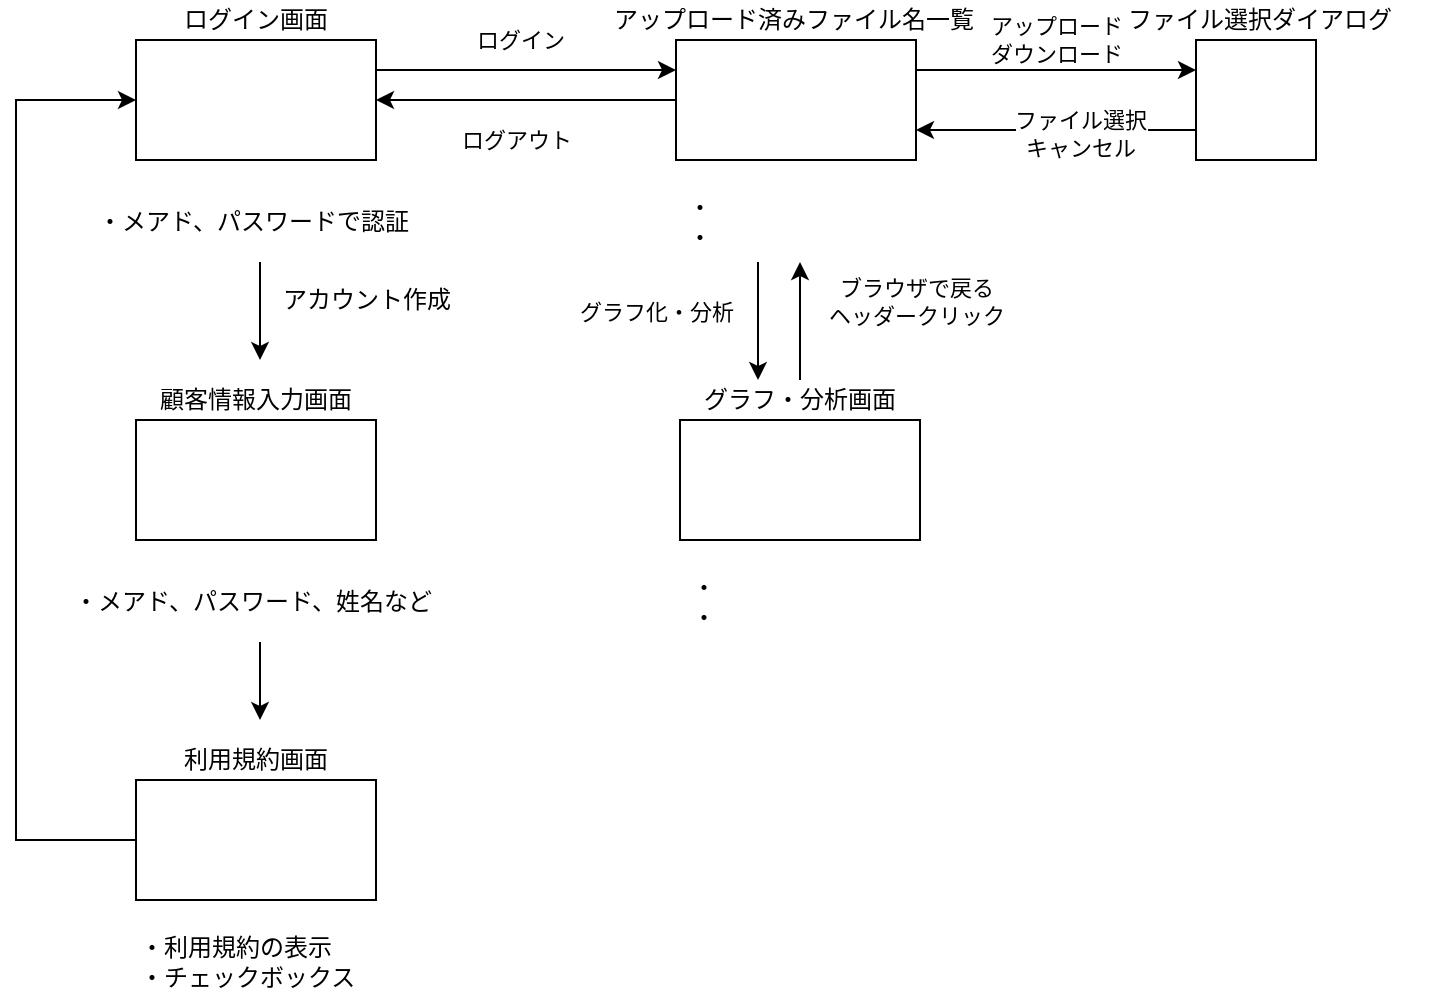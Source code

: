 <mxfile version="13.8.0" type="dropbox"><diagram id="4jsDfb1yOebgebMvtRt9" name="Page-1"><mxGraphModel dx="1426" dy="771" grid="1" gridSize="10" guides="1" tooltips="1" connect="1" arrows="1" fold="1" page="1" pageScale="1" pageWidth="827" pageHeight="1169" math="0" shadow="0"><root><mxCell id="0"/><mxCell id="1" parent="0"/><mxCell id="76IHfQK3KgogaI_2Zv5W-28" style="edgeStyle=orthogonalEdgeStyle;rounded=0;orthogonalLoop=1;jettySize=auto;html=1;entryX=0;entryY=0.25;entryDx=0;entryDy=0;" parent="1" source="76IHfQK3KgogaI_2Zv5W-1" target="76IHfQK3KgogaI_2Zv5W-17" edge="1"><mxGeometry relative="1" as="geometry"><Array as="points"><mxPoint x="310" y="195"/><mxPoint x="310" y="195"/></Array></mxGeometry></mxCell><mxCell id="76IHfQK3KgogaI_2Zv5W-30" value="ログイン" style="edgeLabel;html=1;align=center;verticalAlign=middle;resizable=0;points=[];" parent="76IHfQK3KgogaI_2Zv5W-28" vertex="1" connectable="0"><mxGeometry x="-0.04" y="1" relative="1" as="geometry"><mxPoint y="-14" as="offset"/></mxGeometry></mxCell><mxCell id="76IHfQK3KgogaI_2Zv5W-1" value="" style="rounded=0;whiteSpace=wrap;html=1;" parent="1" vertex="1"><mxGeometry x="170" y="180" width="120" height="60" as="geometry"/></mxCell><mxCell id="76IHfQK3KgogaI_2Zv5W-2" value="ログイン画面" style="text;html=1;strokeColor=none;fillColor=none;align=center;verticalAlign=middle;whiteSpace=wrap;rounded=0;" parent="1" vertex="1"><mxGeometry x="180" y="160" width="100" height="20" as="geometry"/></mxCell><mxCell id="76IHfQK3KgogaI_2Zv5W-16" style="edgeStyle=orthogonalEdgeStyle;rounded=0;orthogonalLoop=1;jettySize=auto;html=1;" parent="1" source="76IHfQK3KgogaI_2Zv5W-3" edge="1"><mxGeometry relative="1" as="geometry"><mxPoint x="232" y="340" as="targetPoint"/></mxGeometry></mxCell><mxCell id="76IHfQK3KgogaI_2Zv5W-3" value="・メアド、パスワードで認証" style="text;html=1;strokeColor=none;fillColor=none;align=left;verticalAlign=middle;whiteSpace=wrap;rounded=0;" parent="1" vertex="1"><mxGeometry x="148.5" y="251" width="167" height="40" as="geometry"/></mxCell><mxCell id="76IHfQK3KgogaI_2Zv5W-4" value="" style="rounded=0;whiteSpace=wrap;html=1;" parent="1" vertex="1"><mxGeometry x="170" y="370" width="120" height="60" as="geometry"/></mxCell><mxCell id="76IHfQK3KgogaI_2Zv5W-5" value="顧客情報入力画面" style="text;html=1;strokeColor=none;fillColor=none;align=center;verticalAlign=middle;whiteSpace=wrap;rounded=0;" parent="1" vertex="1"><mxGeometry x="180" y="350" width="100" height="20" as="geometry"/></mxCell><mxCell id="76IHfQK3KgogaI_2Zv5W-14" style="edgeStyle=orthogonalEdgeStyle;rounded=0;orthogonalLoop=1;jettySize=auto;html=1;" parent="1" source="76IHfQK3KgogaI_2Zv5W-6" edge="1"><mxGeometry relative="1" as="geometry"><mxPoint x="232" y="520" as="targetPoint"/></mxGeometry></mxCell><mxCell id="76IHfQK3KgogaI_2Zv5W-6" value="・メアド、パスワード、姓名など" style="text;html=1;strokeColor=none;fillColor=none;align=left;verticalAlign=middle;whiteSpace=wrap;rounded=0;" parent="1" vertex="1"><mxGeometry x="137" y="441" width="190" height="40" as="geometry"/></mxCell><mxCell id="76IHfQK3KgogaI_2Zv5W-32" style="edgeStyle=orthogonalEdgeStyle;rounded=0;orthogonalLoop=1;jettySize=auto;html=1;entryX=0;entryY=0.5;entryDx=0;entryDy=0;" parent="1" source="76IHfQK3KgogaI_2Zv5W-8" target="76IHfQK3KgogaI_2Zv5W-1" edge="1"><mxGeometry relative="1" as="geometry"><Array as="points"><mxPoint x="110" y="580"/><mxPoint x="110" y="210"/></Array></mxGeometry></mxCell><mxCell id="76IHfQK3KgogaI_2Zv5W-8" value="" style="rounded=0;whiteSpace=wrap;html=1;" parent="1" vertex="1"><mxGeometry x="170" y="550" width="120" height="60" as="geometry"/></mxCell><mxCell id="76IHfQK3KgogaI_2Zv5W-9" value="利用規約画面" style="text;html=1;strokeColor=none;fillColor=none;align=center;verticalAlign=middle;whiteSpace=wrap;rounded=0;" parent="1" vertex="1"><mxGeometry x="180" y="530" width="100" height="20" as="geometry"/></mxCell><mxCell id="76IHfQK3KgogaI_2Zv5W-10" value="・利用規約の表示&lt;br&gt;・チェックボックス" style="text;html=1;strokeColor=none;fillColor=none;align=left;verticalAlign=middle;whiteSpace=wrap;rounded=0;" parent="1" vertex="1"><mxGeometry x="170" y="621" width="140" height="40" as="geometry"/></mxCell><mxCell id="76IHfQK3KgogaI_2Zv5W-29" style="edgeStyle=orthogonalEdgeStyle;rounded=0;orthogonalLoop=1;jettySize=auto;html=1;entryX=1;entryY=0.5;entryDx=0;entryDy=0;" parent="1" source="76IHfQK3KgogaI_2Zv5W-17" target="76IHfQK3KgogaI_2Zv5W-1" edge="1"><mxGeometry relative="1" as="geometry"/></mxCell><mxCell id="76IHfQK3KgogaI_2Zv5W-31" value="ログアウト" style="edgeLabel;html=1;align=center;verticalAlign=middle;resizable=0;points=[];" parent="76IHfQK3KgogaI_2Zv5W-29" vertex="1" connectable="0"><mxGeometry x="-0.307" y="-2" relative="1" as="geometry"><mxPoint x="-28" y="22" as="offset"/></mxGeometry></mxCell><mxCell id="76IHfQK3KgogaI_2Zv5W-37" style="edgeStyle=orthogonalEdgeStyle;rounded=0;orthogonalLoop=1;jettySize=auto;html=1;entryX=0;entryY=0.25;entryDx=0;entryDy=0;" parent="1" source="76IHfQK3KgogaI_2Zv5W-17" target="76IHfQK3KgogaI_2Zv5W-24" edge="1"><mxGeometry relative="1" as="geometry"><Array as="points"><mxPoint x="580" y="195"/><mxPoint x="580" y="195"/></Array></mxGeometry></mxCell><mxCell id="76IHfQK3KgogaI_2Zv5W-39" value="アップロード&lt;br&gt;ダウンロード" style="edgeLabel;html=1;align=center;verticalAlign=middle;resizable=0;points=[];" parent="76IHfQK3KgogaI_2Zv5W-37" vertex="1" connectable="0"><mxGeometry x="-0.214" y="-1" relative="1" as="geometry"><mxPoint x="15" y="-16" as="offset"/></mxGeometry></mxCell><mxCell id="76IHfQK3KgogaI_2Zv5W-17" value="" style="rounded=0;whiteSpace=wrap;html=1;" parent="1" vertex="1"><mxGeometry x="440" y="180" width="120" height="60" as="geometry"/></mxCell><mxCell id="76IHfQK3KgogaI_2Zv5W-18" value="アップロード済みファイル名一覧" style="text;html=1;strokeColor=none;fillColor=none;align=center;verticalAlign=middle;whiteSpace=wrap;rounded=0;" parent="1" vertex="1"><mxGeometry x="404" y="160" width="190" height="20" as="geometry"/></mxCell><mxCell id="76IHfQK3KgogaI_2Zv5W-23" style="edgeStyle=orthogonalEdgeStyle;rounded=0;orthogonalLoop=1;jettySize=auto;html=1;entryX=0.5;entryY=0;entryDx=0;entryDy=0;" parent="1" edge="1"><mxGeometry relative="1" as="geometry"><mxPoint x="481" y="291" as="sourcePoint"/><mxPoint x="481" y="350" as="targetPoint"/></mxGeometry></mxCell><mxCell id="76IHfQK3KgogaI_2Zv5W-35" value="グラフ化・分析" style="edgeLabel;html=1;align=center;verticalAlign=middle;resizable=0;points=[];" parent="76IHfQK3KgogaI_2Zv5W-23" vertex="1" connectable="0"><mxGeometry x="-0.152" y="-2" relative="1" as="geometry"><mxPoint x="-49" as="offset"/></mxGeometry></mxCell><mxCell id="76IHfQK3KgogaI_2Zv5W-19" value="・&lt;br&gt;・" style="text;html=1;strokeColor=none;fillColor=none;align=left;verticalAlign=middle;whiteSpace=wrap;rounded=0;" parent="1" vertex="1"><mxGeometry x="444" y="251" width="116" height="40" as="geometry"/></mxCell><mxCell id="76IHfQK3KgogaI_2Zv5W-20" value="" style="rounded=0;whiteSpace=wrap;html=1;" parent="1" vertex="1"><mxGeometry x="442" y="370" width="120" height="60" as="geometry"/></mxCell><mxCell id="76IHfQK3KgogaI_2Zv5W-34" style="edgeStyle=orthogonalEdgeStyle;rounded=0;orthogonalLoop=1;jettySize=auto;html=1;entryX=0.5;entryY=1;entryDx=0;entryDy=0;" parent="1" source="76IHfQK3KgogaI_2Zv5W-21" target="76IHfQK3KgogaI_2Zv5W-19" edge="1"><mxGeometry relative="1" as="geometry"/></mxCell><mxCell id="76IHfQK3KgogaI_2Zv5W-36" value="ブラウザで戻る&lt;br&gt;ヘッダークリック" style="edgeLabel;html=1;align=center;verticalAlign=middle;resizable=0;points=[];" parent="76IHfQK3KgogaI_2Zv5W-34" vertex="1" connectable="0"><mxGeometry x="0.322" y="-2" relative="1" as="geometry"><mxPoint x="56" as="offset"/></mxGeometry></mxCell><mxCell id="76IHfQK3KgogaI_2Zv5W-21" value="グラフ・分析画面" style="text;html=1;strokeColor=none;fillColor=none;align=center;verticalAlign=middle;whiteSpace=wrap;rounded=0;" parent="1" vertex="1"><mxGeometry x="452" y="350" width="100" height="20" as="geometry"/></mxCell><mxCell id="76IHfQK3KgogaI_2Zv5W-22" value="・&lt;br&gt;・" style="text;html=1;strokeColor=none;fillColor=none;align=left;verticalAlign=middle;whiteSpace=wrap;rounded=0;" parent="1" vertex="1"><mxGeometry x="446" y="441" width="116" height="40" as="geometry"/></mxCell><mxCell id="76IHfQK3KgogaI_2Zv5W-38" style="edgeStyle=orthogonalEdgeStyle;rounded=0;orthogonalLoop=1;jettySize=auto;html=1;entryX=1;entryY=0.75;entryDx=0;entryDy=0;" parent="1" source="76IHfQK3KgogaI_2Zv5W-24" target="76IHfQK3KgogaI_2Zv5W-17" edge="1"><mxGeometry relative="1" as="geometry"><Array as="points"><mxPoint x="670" y="225"/><mxPoint x="670" y="225"/></Array></mxGeometry></mxCell><mxCell id="76IHfQK3KgogaI_2Zv5W-40" value="ファイル選択&lt;br&gt;キャンセル" style="edgeLabel;html=1;align=center;verticalAlign=middle;resizable=0;points=[];" parent="76IHfQK3KgogaI_2Zv5W-38" vertex="1" connectable="0"><mxGeometry x="-0.171" y="2" relative="1" as="geometry"><mxPoint as="offset"/></mxGeometry></mxCell><mxCell id="76IHfQK3KgogaI_2Zv5W-24" value="" style="rounded=0;whiteSpace=wrap;html=1;" parent="1" vertex="1"><mxGeometry x="700" y="180" width="60" height="60" as="geometry"/></mxCell><mxCell id="76IHfQK3KgogaI_2Zv5W-27" value="ファイル選択ダイアログ" style="text;html=1;strokeColor=none;fillColor=none;align=center;verticalAlign=middle;whiteSpace=wrap;rounded=0;" parent="1" vertex="1"><mxGeometry x="637" y="160" width="190" height="20" as="geometry"/></mxCell><mxCell id="hTSebuD388esy0kqCgmH-1" value="アカウント作成" style="text;html=1;align=center;verticalAlign=middle;resizable=0;points=[];autosize=1;" vertex="1" parent="1"><mxGeometry x="240" y="300" width="90" height="20" as="geometry"/></mxCell></root></mxGraphModel></diagram></mxfile>